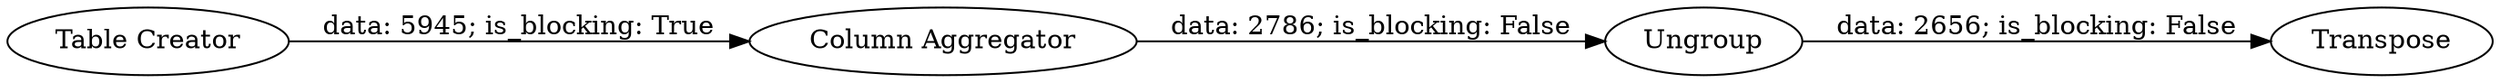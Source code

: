digraph {
	"4236174575135761248_81" [label="Column Aggregator"]
	"4236174575135761248_84" [label=Transpose]
	"4236174575135761248_72" [label="Table Creator"]
	"4236174575135761248_83" [label=Ungroup]
	"4236174575135761248_72" -> "4236174575135761248_81" [label="data: 5945; is_blocking: True"]
	"4236174575135761248_81" -> "4236174575135761248_83" [label="data: 2786; is_blocking: False"]
	"4236174575135761248_83" -> "4236174575135761248_84" [label="data: 2656; is_blocking: False"]
	rankdir=LR
}
